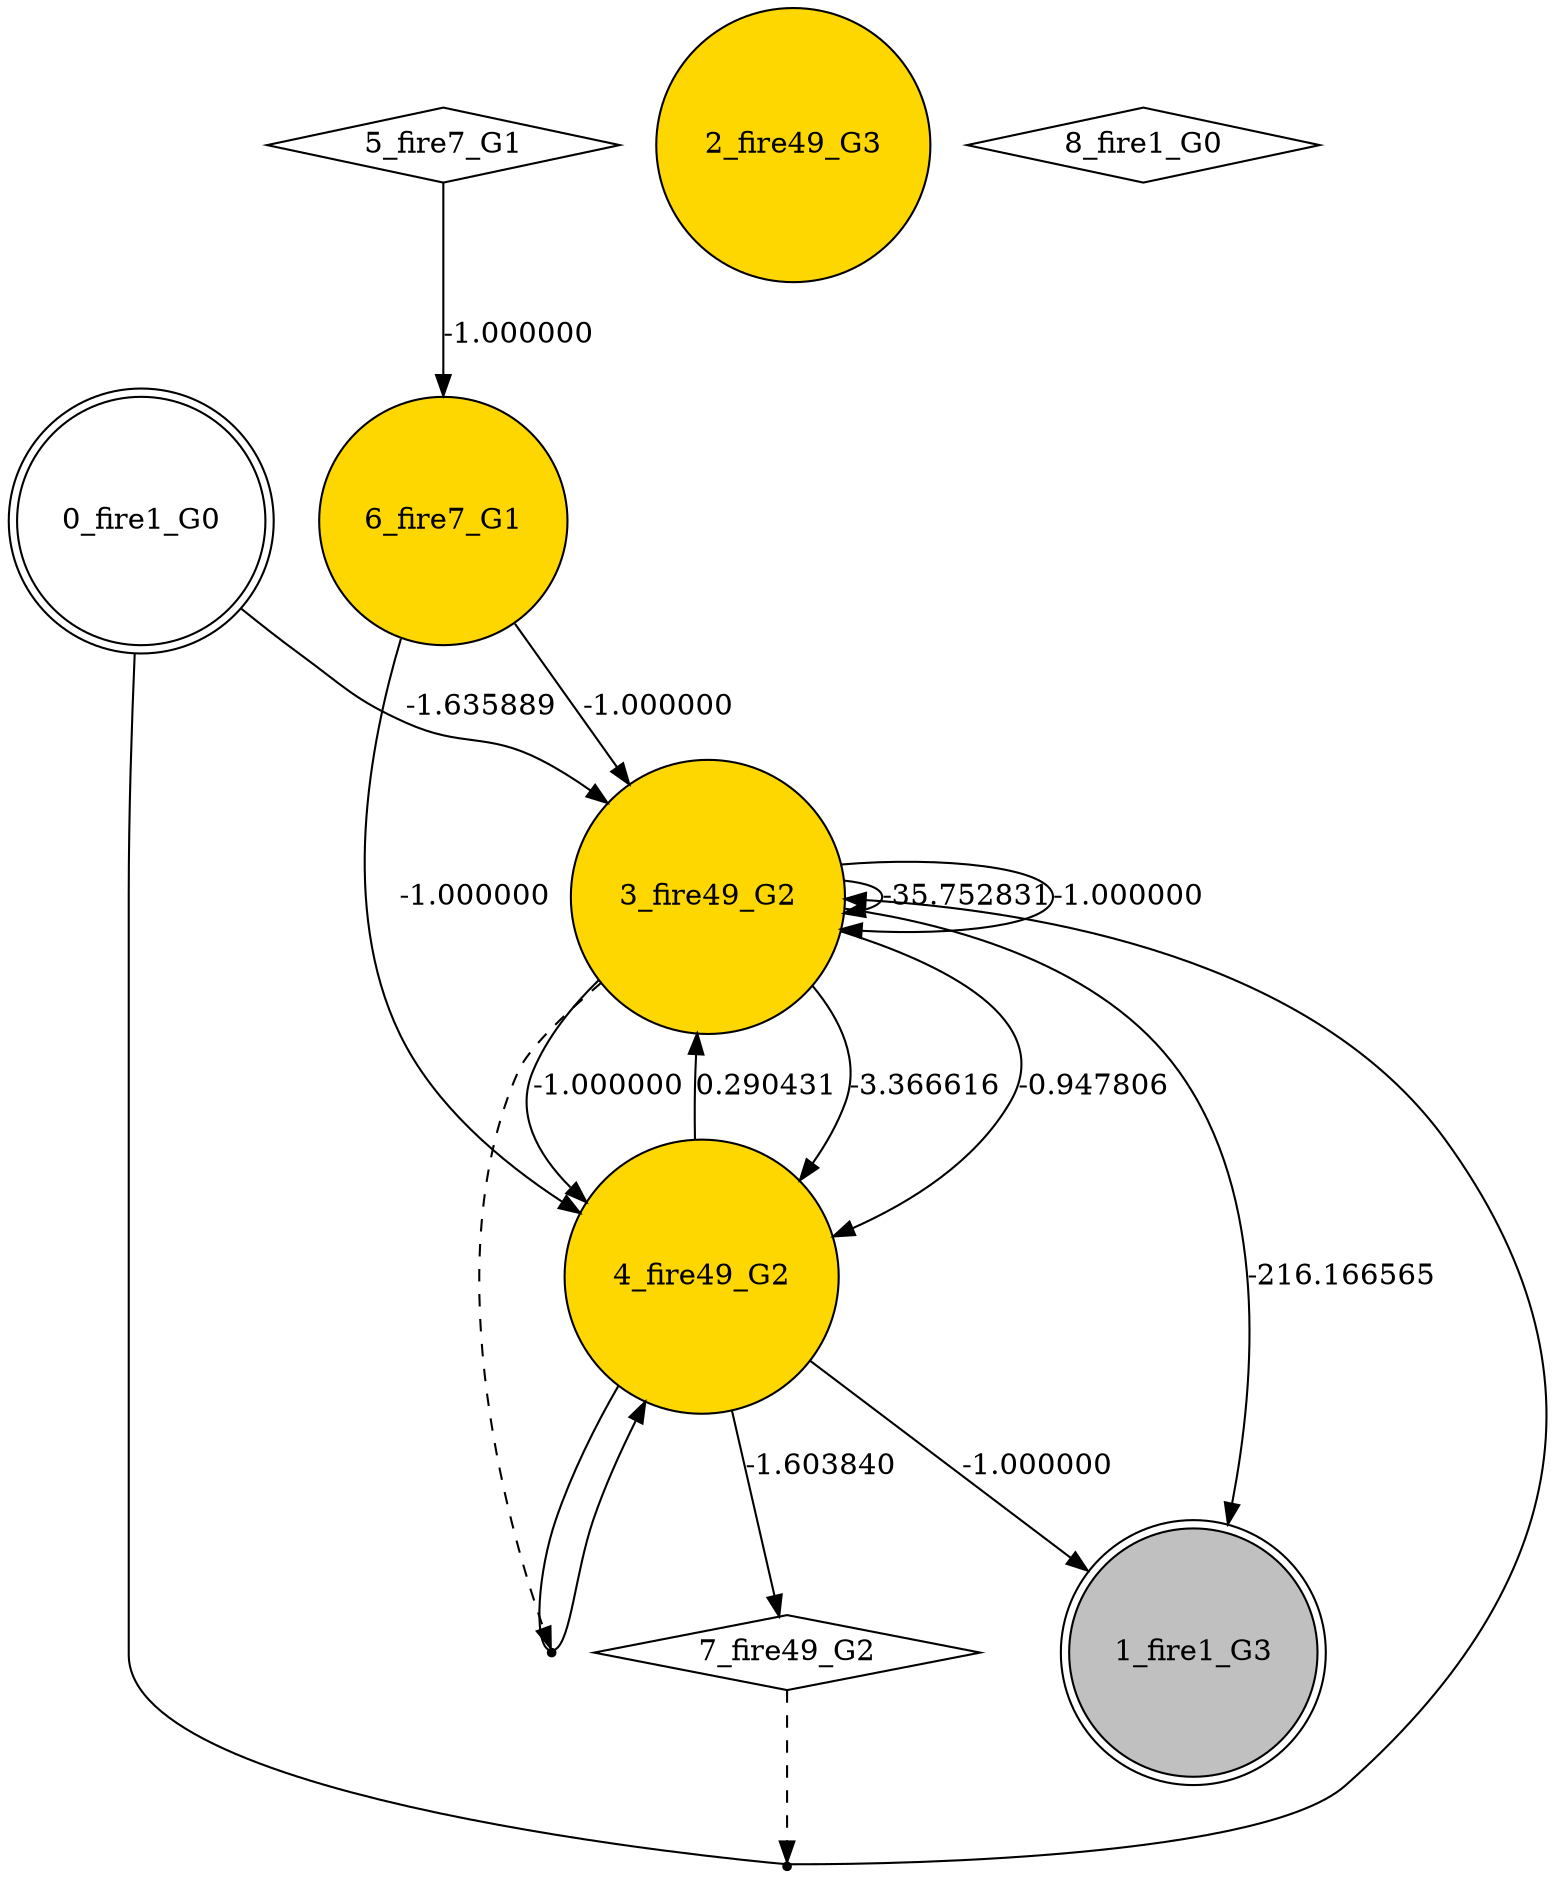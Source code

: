 digraph G {
 node[shape = circle]
0 [label="0_fire1_G0",shape=doublecircle]
1 [label="1_fire1_G3",shape=doublecircle, style=filled, fillcolor=gray]
2 [label="2_fire49_G3",style=filled, fillcolor=gold]
3 [label="3_fire49_G2",style=filled, fillcolor=gold]
4 [label="4_fire49_G2",style=filled, fillcolor=gold]
5 [label="5_fire7_G1",shape=diamond]
6 [label="6_fire7_G1",style=filled, fillcolor=gold]
7 [label="7_fire49_G2",shape=diamond]
8 [label="8_fire1_G0",shape=diamond]
3 -> 3 [label="-35.752831"]
9 [shape=point, label=""]
7 -> 9 [style=dashed] 
0 -> 9 [dir=none]
9 -> 3 
3 -> 1 [label="-216.166565"]
3 -> 4 [label="-3.366616"]
10 [shape=point, label=""]
3 -> 10 [style=dashed] 
4 -> 10 [dir=none]
10 -> 4 
0 -> 3 [label="-1.635889"]
4 -> 3 [label="0.290431"]
5 -> 6 [label="-1.000000"]
4 -> 7 [label="-1.603840"]
3 -> 4 [label="-0.947806"]
4 -> 1 [label="-1.000000"]
3 -> 4 [label="-1.000000"]
6 -> 3 [label="-1.000000"]
6 -> 4 [label="-1.000000"]
3 -> 3 [label="-1.000000"]
}
